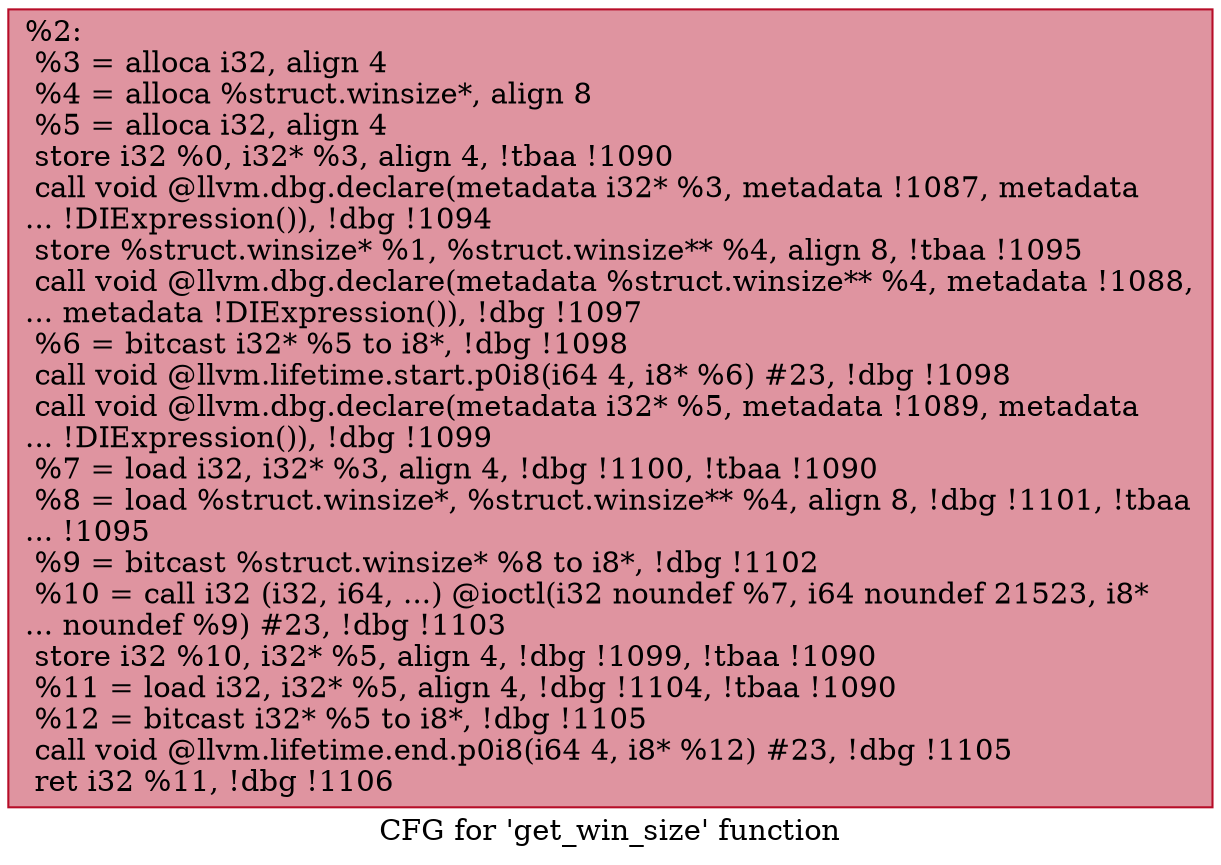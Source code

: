 digraph "CFG for 'get_win_size' function" {
	label="CFG for 'get_win_size' function";

	Node0x16a6ba0 [shape=record,color="#b70d28ff", style=filled, fillcolor="#b70d2870",label="{%2:\l  %3 = alloca i32, align 4\l  %4 = alloca %struct.winsize*, align 8\l  %5 = alloca i32, align 4\l  store i32 %0, i32* %3, align 4, !tbaa !1090\l  call void @llvm.dbg.declare(metadata i32* %3, metadata !1087, metadata\l... !DIExpression()), !dbg !1094\l  store %struct.winsize* %1, %struct.winsize** %4, align 8, !tbaa !1095\l  call void @llvm.dbg.declare(metadata %struct.winsize** %4, metadata !1088,\l... metadata !DIExpression()), !dbg !1097\l  %6 = bitcast i32* %5 to i8*, !dbg !1098\l  call void @llvm.lifetime.start.p0i8(i64 4, i8* %6) #23, !dbg !1098\l  call void @llvm.dbg.declare(metadata i32* %5, metadata !1089, metadata\l... !DIExpression()), !dbg !1099\l  %7 = load i32, i32* %3, align 4, !dbg !1100, !tbaa !1090\l  %8 = load %struct.winsize*, %struct.winsize** %4, align 8, !dbg !1101, !tbaa\l... !1095\l  %9 = bitcast %struct.winsize* %8 to i8*, !dbg !1102\l  %10 = call i32 (i32, i64, ...) @ioctl(i32 noundef %7, i64 noundef 21523, i8*\l... noundef %9) #23, !dbg !1103\l  store i32 %10, i32* %5, align 4, !dbg !1099, !tbaa !1090\l  %11 = load i32, i32* %5, align 4, !dbg !1104, !tbaa !1090\l  %12 = bitcast i32* %5 to i8*, !dbg !1105\l  call void @llvm.lifetime.end.p0i8(i64 4, i8* %12) #23, !dbg !1105\l  ret i32 %11, !dbg !1106\l}"];
}
